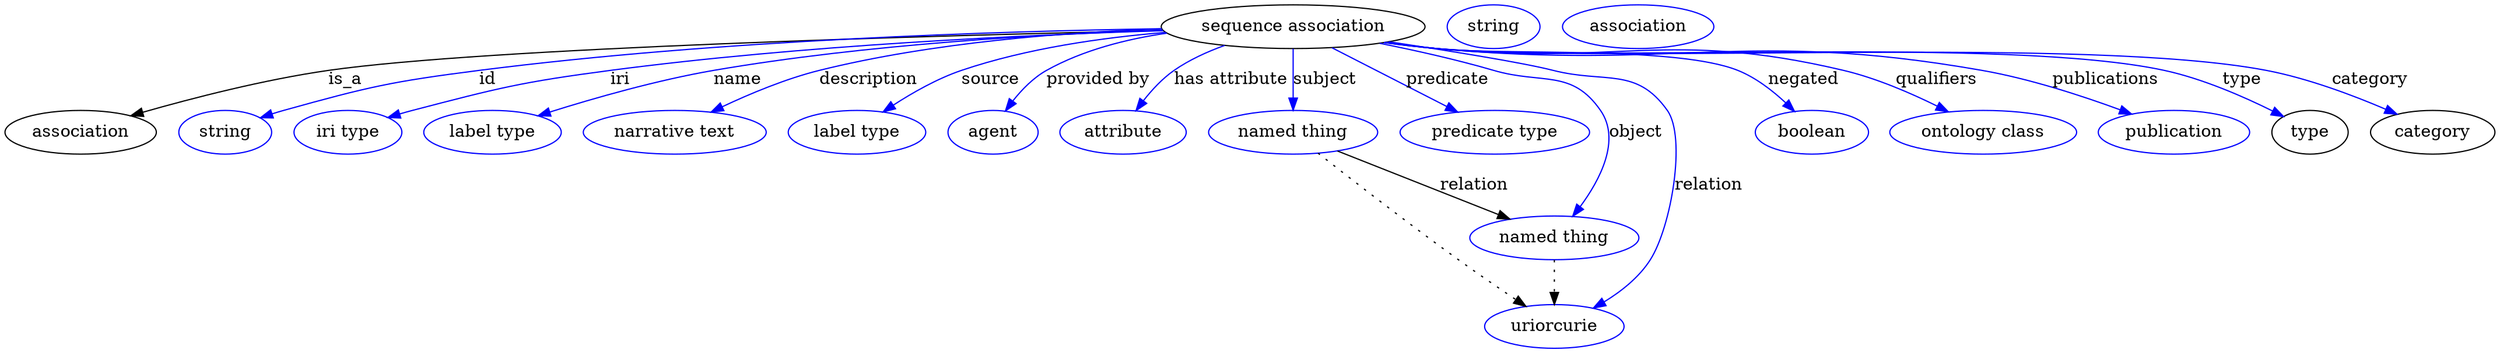 digraph {
	graph [bb="0,0,1699,283"];
	node [label="\N"];
	"sequence association"	 [height=0.5,
		label="sequence association",
		pos="871.05,265",
		width=2.347];
	association	 [height=0.5,
		pos="50.046,178",
		width=1.3902];
	"sequence association" -> association	 [label=is_a,
		lp="233.05,221.5",
		pos="e,85.041,191.04 787.02,262.73 636.85,258.27 328.2,247.2 222.05,229 177.9,221.43 129.08,206.27 94.761,194.44"];
	id	 [color=blue,
		height=0.5,
		label=string,
		pos="149.05,178",
		width=0.84854];
	"sequence association" -> id	 [color=blue,
		label=id,
		lp="331.55,221.5",
		pos="e,172.87,189.59 788.28,261.26 658.43,255.11 412.7,242.2 326.05,229 264.13,219.57 248.3,216.27 189.05,196 186.8,195.23 184.5,194.38 \
182.2,193.48",
		style=solid];
	iri	 [color=blue,
		height=0.5,
		label="iri type",
		pos="234.05,178",
		width=1.011];
	"sequence association" -> iri	 [color=blue,
		label=iri,
		lp="423.55,221.5",
		pos="e,262.05,189.66 787.32,262.3 695.87,258.44 545.3,249.4 417.05,229 355.19,219.16 339.79,214.79 280.05,196 277.28,195.13 274.45,194.18 \
271.61,193.18",
		style=solid];
	name	 [color=blue,
		height=0.5,
		label="label type",
		pos="334.05,178",
		width=1.2638];
	"sequence association" -> name	 [color=blue,
		label=name,
		lp="506.55,221.5",
		pos="e,366.25,190.81 787.26,262.25 709.75,258.48 591.67,249.63 491.05,229 451.15,220.82 407.16,206 375.92,194.44",
		style=solid];
	description	 [color=blue,
		height=0.5,
		label="narrative text",
		pos="455.05,178",
		width=1.6068];
	"sequence association" -> description	 [color=blue,
		label=description,
		lp="596.55,221.5",
		pos="e,483.31,194 792.22,258.51 716.32,251.76 607.17,240.56 566.05,229 540.44,221.8 513.27,209.41 492.23,198.65",
		style=solid];
	source	 [color=blue,
		height=0.5,
		label="label type",
		pos="576.05,178",
		width=1.2638];
	"sequence association" -> source	 [color=blue,
		label=source,
		lp="677.05,221.5",
		pos="e,597.05,194.06 791.63,258.79 751,253.81 701.33,244.9 659.05,229 640.12,221.89 620.77,210.3 605.52,199.96",
		style=solid];
	"provided by"	 [color=blue,
		height=0.5,
		label=agent,
		pos="669.05,178",
		width=0.83048];
	"sequence association" -> "provided by"	 [color=blue,
		label="provided by",
		lp="749.05,221.5",
		pos="e,680.28,194.7 795.51,256.75 769.08,251.52 740.04,242.97 716.05,229 704.78,222.44 694.63,212.31 686.68,202.79",
		style=solid];
	"has attribute"	 [color=blue,
		height=0.5,
		label=attribute,
		pos="757.05,178",
		width=1.1193];
	"sequence association" -> "has attribute"	 [color=blue,
		label="has attribute",
		lp="833.55,221.5",
		pos="e,769.1,195.63 832.5,248.96 821.47,243.46 809.8,236.72 800.05,229 790.96,221.81 782.41,212.45 775.37,203.72",
		style=solid];
	subject	 [color=blue,
		height=0.5,
		label="named thing",
		pos="871.05,178",
		width=1.5346];
	"sequence association" -> subject	 [color=blue,
		label=subject,
		lp="890.55,221.5",
		pos="e,871.05,196 871.05,246.97 871.05,235.19 871.05,219.56 871.05,206.16",
		style=solid];
	predicate	 [color=blue,
		height=0.5,
		label="predicate type",
		pos="1005,178",
		width=1.679];
	"sequence association" -> predicate	 [color=blue,
		label=predicate,
		lp="972.05,221.5",
		pos="e,979.54,194.56 897.52,247.81 918.53,234.17 948.05,215 970.85,200.2",
		style=solid];
	object	 [color=blue,
		height=0.5,
		label="named thing",
		pos="1049,91",
		width=1.5346];
	"sequence association" -> object	 [color=blue,
		label=object,
		lp="1099,178",
		pos="e,1061,108.75 933.08,252.69 986.82,240.55 1058.4,220.32 1074,196 1089.3,172.3 1078,140.18 1066.1,117.73",
		style=solid];
	relation	 [color=blue,
		height=0.5,
		label=uriorcurie,
		pos="1049,18",
		width=1.2638];
	"sequence association" -> relation	 [color=blue,
		label=relation,
		lp="1149,134.5",
		pos="e,1074.7,32.964 933.46,252.74 982.48,243.05 1043.4,230.86 1049,229 1082.1,218.14 1101.3,225.34 1120,196 1131.6,177.82 1130.5,107.4 \
1113,73 1106.2,59.55 1094.5,48.02 1083,39.042",
		style=solid];
	negated	 [color=blue,
		height=0.5,
		label=boolean,
		pos="1229,178",
		width=1.0652];
	"sequence association" -> negated	 [color=blue,
		label=negated,
		lp="1220.5,221.5",
		pos="e,1216.6,195.38 931.42,252.34 942.25,250.35 953.46,248.47 964.05,247 1011.1,240.48 1133.9,248.8 1177,229 1189.7,223.18 1201.2,212.88 \
1210,203.06",
		style=solid];
	qualifiers	 [color=blue,
		height=0.5,
		label="ontology class",
		pos="1347,178",
		width=1.7151];
	"sequence association" -> qualifiers	 [color=blue,
		label=qualifiers,
		lp="1310,221.5",
		pos="e,1321.6,194.48 930.9,252.25 941.88,250.24 953.28,248.38 964.05,247 1088.6,231.04 1124.9,261.97 1246,229 1269.5,222.62 1293.9,210.49 \
1312.8,199.66",
		style=solid];
	publications	 [color=blue,
		height=0.5,
		label=publication,
		pos="1477,178",
		width=1.3902];
	"sequence association" -> publications	 [color=blue,
		label=publications,
		lp="1424.5,221.5",
		pos="e,1446.6,192.46 930.88,252.11 941.87,250.12 953.27,248.29 964.05,247 1130.2,227.05 1176.1,262.58 1340,229 1373.8,222.08 1410.3,208.15 \
1437.1,196.59",
		style=solid];
	type	 [height=0.5,
		pos="1572,178",
		width=0.75];
	"sequence association" -> type	 [color=blue,
		label=type,
		lp="1515,221.5",
		pos="e,1551.9,190.46 930.37,252.1 941.51,250.08 953.1,248.25 964.05,247 1074.1,234.44 1354.2,254.01 1462,229 1491,222.29 1521.4,207.48 \
1543,195.54",
		style=solid];
	category	 [height=0.5,
		pos="1658,178",
		width=1.1374];
	"sequence association" -> category	 [color=blue,
		label=category,
		lp="1601.5,221.5",
		pos="e,1631.7,191.78 930.36,252.06 941.51,250.04 953.1,248.23 964.05,247 1089.3,232.98 1407.7,254.88 1531,229 1563.2,222.25 1597.7,207.91 \
1622.6,196.14",
		style=solid];
	subject -> object	 [label=relation,
		lp="992.05,134.5",
		pos="e,1018.4,105.98 902.05,162.85 931.79,148.31 976.82,126.3 1009.2,110.47"];
	subject -> relation	 [pos="e,1029.6,34.435 889.43,160.71 911.81,139.73 950.87,103.41 985.05,73 996.94,62.421 1010.3,50.916 1021.7,41.177",
		style=dotted];
	object -> relation	 [pos="e,1049,36.09 1049,72.955 1049,64.883 1049,55.176 1049,46.182",
		style=dotted];
	association_type	 [color=blue,
		height=0.5,
		label=string,
		pos="1004,265",
		width=0.84854];
	association_category	 [color=blue,
		height=0.5,
		label=association,
		pos="1103,265",
		width=1.3902];
}
